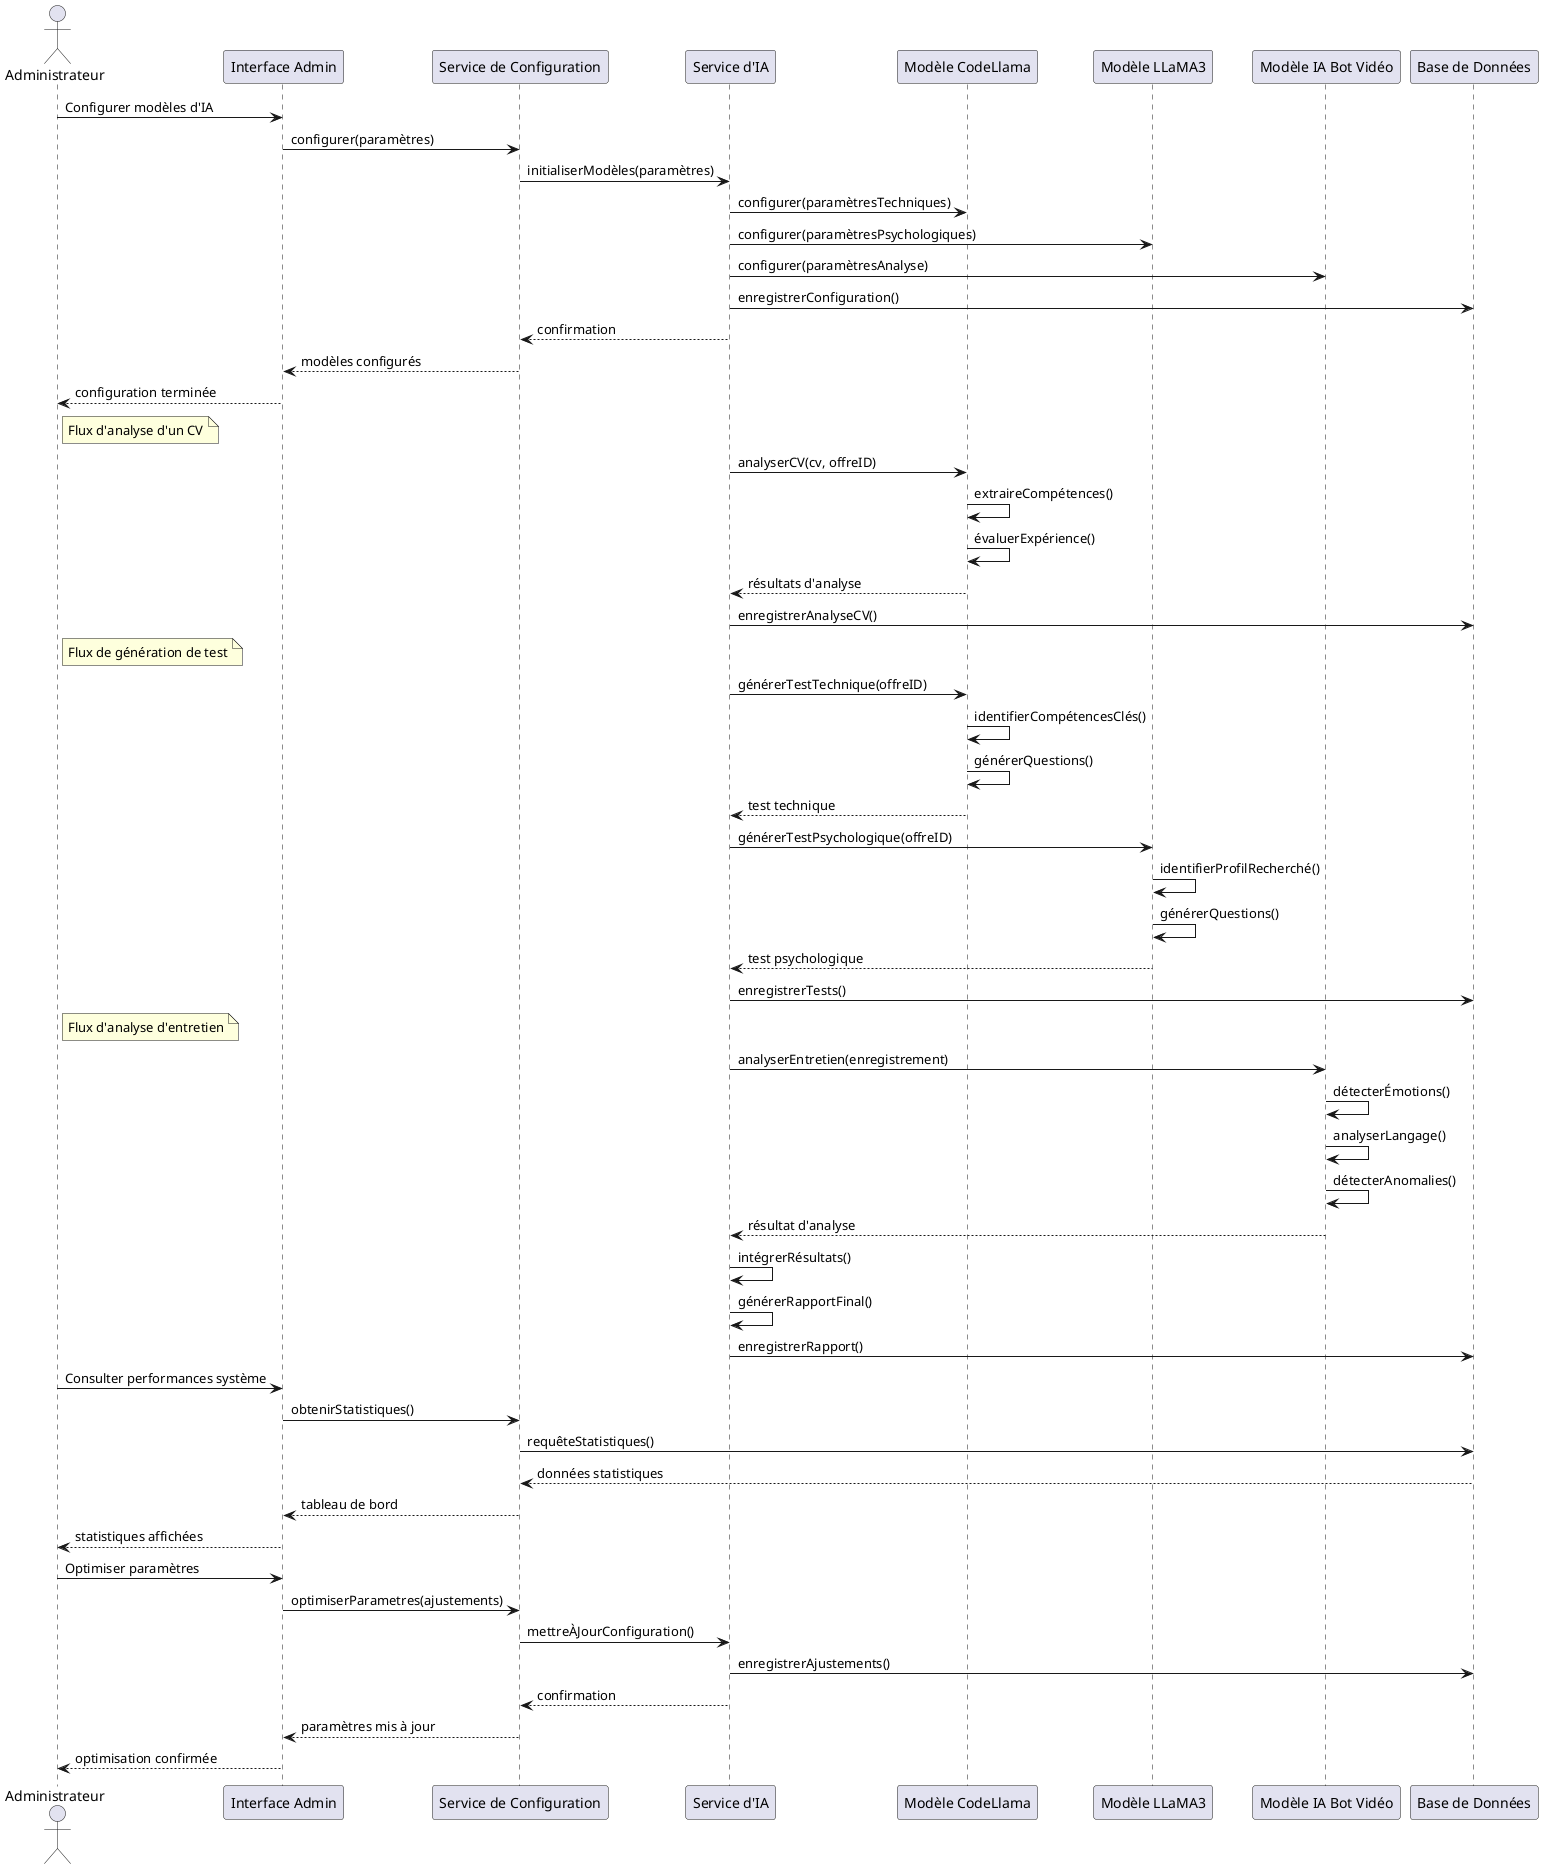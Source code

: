 @startuml
actor Administrateur
participant "Interface Admin" as AdminUI
participant "Service de Configuration" as ConfigService
participant "Service d'IA" as IAService
participant "Modèle CodeLlama" as CodeLlama
participant "Modèle LLaMA3" as LLaMA3
participant "Modèle IA Bot Vidéo" as IABotVideo
participant "Base de Données" as DB

Administrateur -> AdminUI: Configurer modèles d'IA
AdminUI -> ConfigService: configurer(paramètres)
ConfigService -> IAService: initialiserModèles(paramètres)
IAService -> CodeLlama: configurer(paramètresTechniques)
IAService -> LLaMA3: configurer(paramètresPsychologiques)
IAService -> IABotVideo: configurer(paramètresAnalyse)
IAService -> DB: enregistrerConfiguration()
IAService --> ConfigService: confirmation
ConfigService --> AdminUI: modèles configurés
AdminUI --> Administrateur: configuration terminée

note right of Administrateur: Flux d'analyse d'un CV

IAService -> CodeLlama: analyserCV(cv, offreID)
CodeLlama -> CodeLlama: extraireCompétences()
CodeLlama -> CodeLlama: évaluerExpérience()
CodeLlama --> IAService: résultats d'analyse
IAService -> DB: enregistrerAnalyseCV()

note right of Administrateur: Flux de génération de test

IAService -> CodeLlama: générerTestTechnique(offreID)
CodeLlama -> CodeLlama: identifierCompétencesClés()
CodeLlama -> CodeLlama: générerQuestions()
CodeLlama --> IAService: test technique
IAService -> LLaMA3: générerTestPsychologique(offreID)
LLaMA3 -> LLaMA3: identifierProfilRecherché()
LLaMA3 -> LLaMA3: générerQuestions()
LLaMA3 --> IAService: test psychologique
IAService -> DB: enregistrerTests()

note right of Administrateur: Flux d'analyse d'entretien

IAService -> IABotVideo: analyserEntretien(enregistrement)
IABotVideo -> IABotVideo: détecterÉmotions()
IABotVideo -> IABotVideo: analyserLangage()
IABotVideo -> IABotVideo: détecterAnomalies()
IABotVideo --> IAService: résultat d'analyse
IAService -> IAService: intégrerRésultats()
IAService -> IAService: générerRapportFinal()
IAService -> DB: enregistrerRapport()

Administrateur -> AdminUI: Consulter performances système
AdminUI -> ConfigService: obtenirStatistiques()
ConfigService -> DB: requêteStatistiques()
DB --> ConfigService: données statistiques
ConfigService --> AdminUI: tableau de bord
AdminUI --> Administrateur: statistiques affichées

Administrateur -> AdminUI: Optimiser paramètres
AdminUI -> ConfigService: optimiserParametres(ajustements)
ConfigService -> IAService: mettreÀJourConfiguration()
IAService -> DB: enregistrerAjustements()
IAService --> ConfigService: confirmation
ConfigService --> AdminUI: paramètres mis à jour
AdminUI --> Administrateur: optimisation confirmée
@enduml